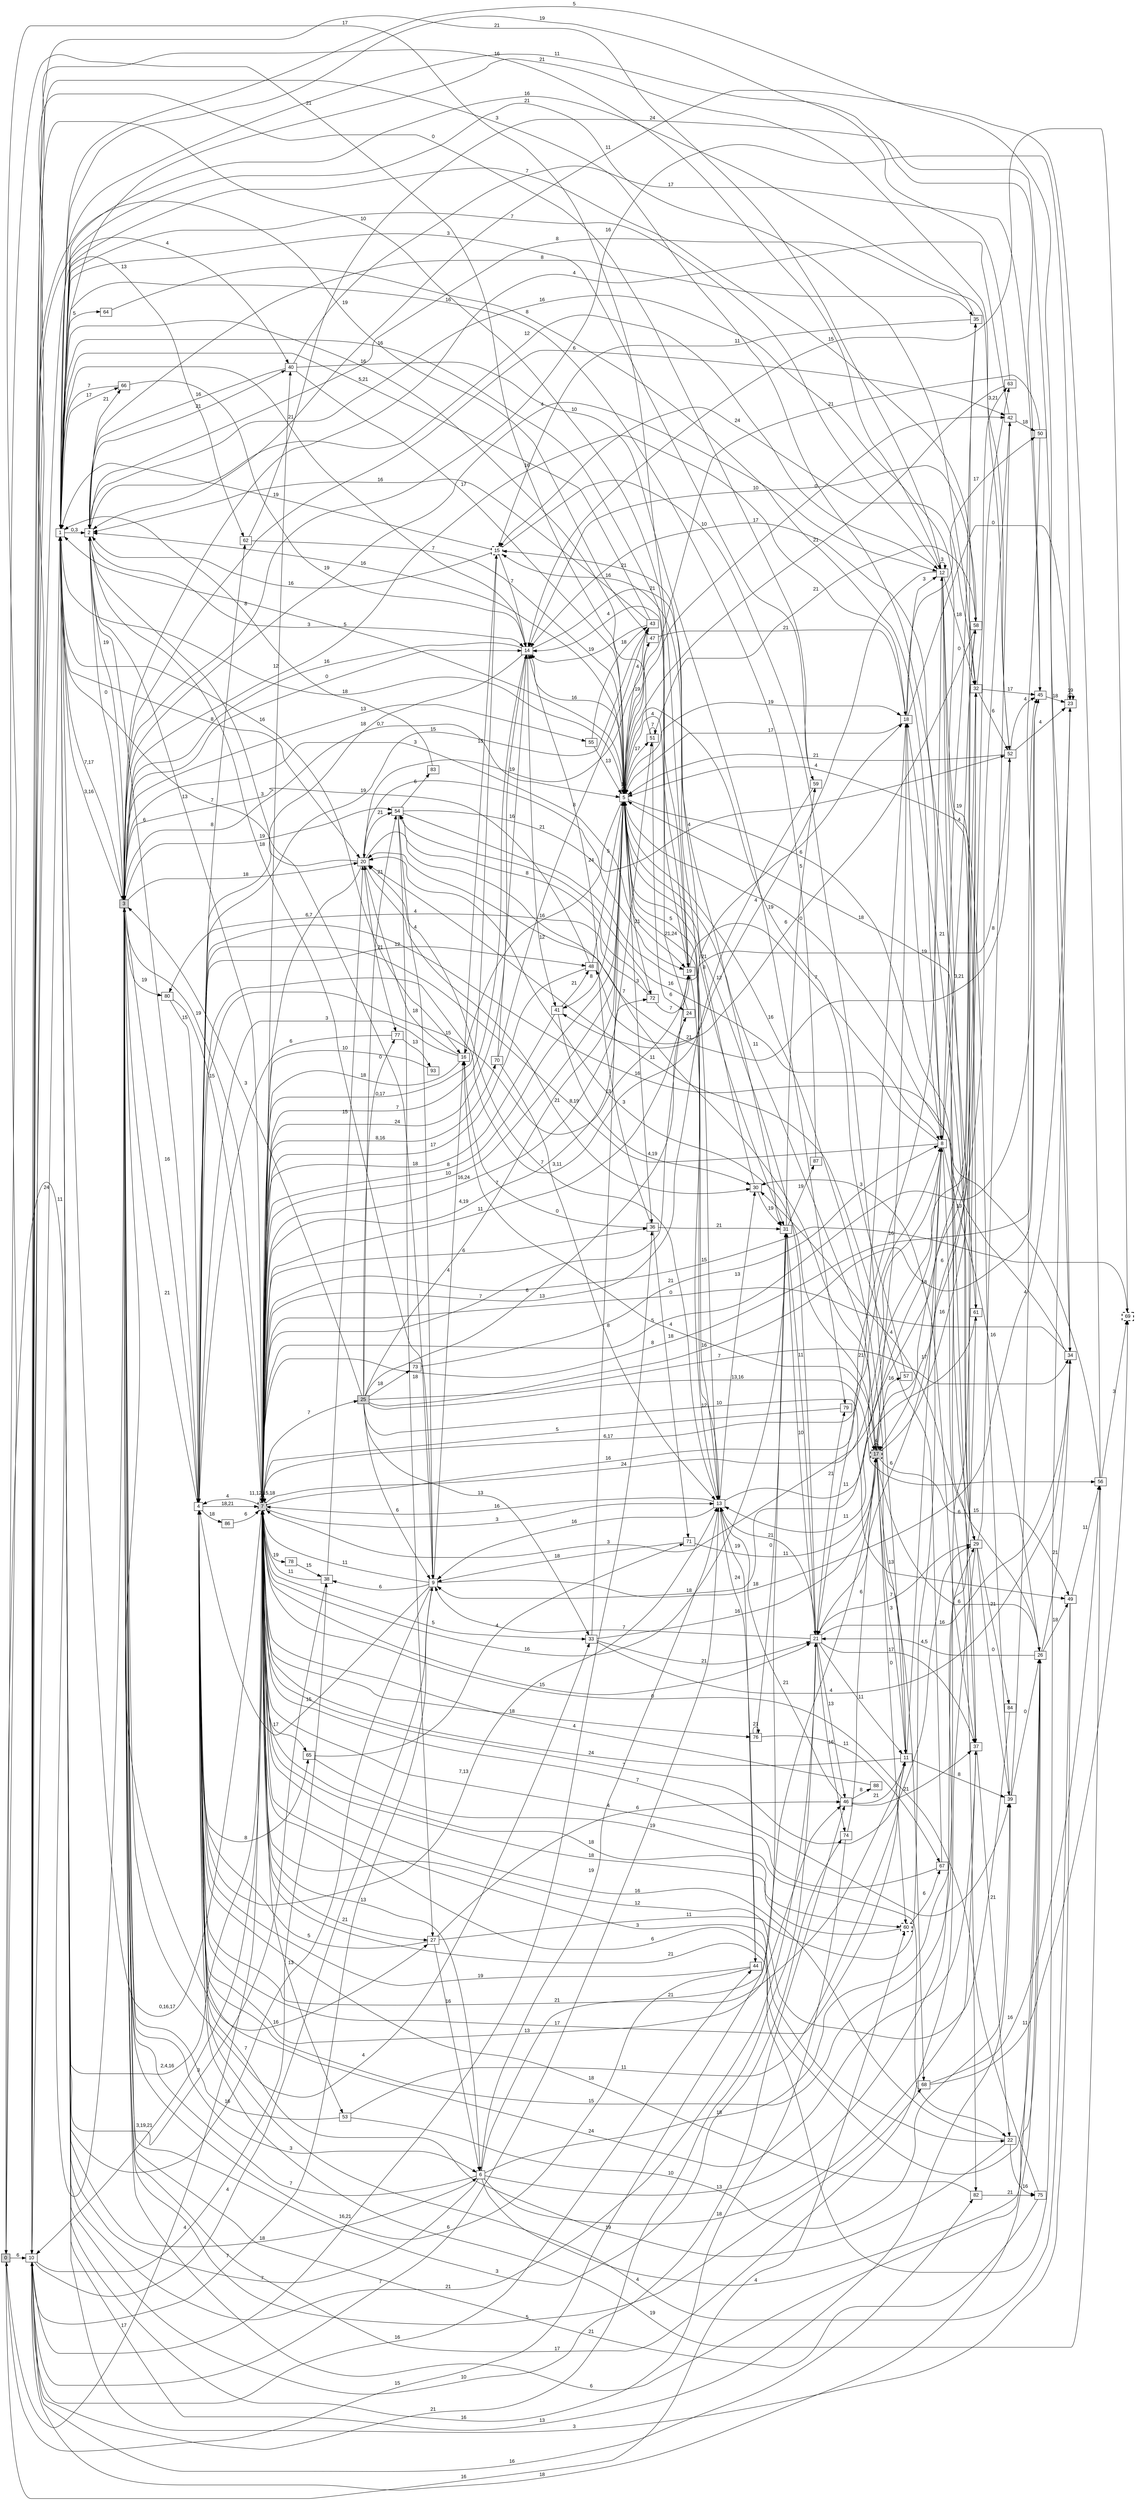 digraph "NDFA" {
  rankdir=LR
  node [shape=box width=0.1 height=0.1 fontname=Arial]
  edge [fontname=Arial]
/* Estados */
 s0 [label="0" style="filled"] /* I:1 F:0 D:0 */
 s1 [label="1" ] /* I:0 F:0 D:0 */
 s2 [label="2" ] /* I:0 F:0 D:0 */
 s3 [label="3" style="filled"] /* I:1 F:0 D:0 */
 s4 [label="4" ] /* I:0 F:0 D:0 */
 s5 [label="5" ] /* I:0 F:0 D:0 */
 s6 [label="6" ] /* I:0 F:0 D:0 */
 s7 [label="7" style="filled,bold,dashed"] /* I:1 F:1 D:0 */
 s8 [label="8" ] /* I:0 F:0 D:0 */
 s9 [label="9" ] /* I:0 F:0 D:0 */
 s10 [label="10" ] /* I:0 F:0 D:0 */
 s11 [label="11" ] /* I:0 F:0 D:0 */
 s12 [label="12" ] /* I:0 F:0 D:0 */
 s13 [label="13" ] /* I:0 F:0 D:0 */
 s14 [label="14" ] /* I:0 F:0 D:0 */
 s15 [label="15" style="bold,dashed"] /* I:0 F:1 D:0 */
 s16 [label="16" ] /* I:0 F:0 D:0 */
 s17 [label="17" style="filled,bold,dashed"] /* I:1 F:1 D:0 */
 s18 [label="18" ] /* I:0 F:0 D:0 */
 s19 [label="19" ] /* I:0 F:0 D:0 */
 s20 [label="20" ] /* I:0 F:0 D:0 */
 s21 [label="21" ] /* I:0 F:0 D:0 */
 s22 [label="22" ] /* I:0 F:0 D:0 */
 s23 [label="23" ] /* I:0 F:0 D:0 */
 s24 [label="24" ] /* I:0 F:0 D:0 */
 s25 [label="25" style="filled"] /* I:1 F:0 D:0 */
 s26 [label="26" ] /* I:0 F:0 D:0 */
 s27 [label="27" ] /* I:0 F:0 D:0 */
 s29 [label="29" ] /* I:0 F:0 D:0 */
 s30 [label="30" ] /* I:0 F:0 D:0 */
 s31 [label="31" ] /* I:0 F:0 D:0 */
 s32 [label="32" ] /* I:0 F:0 D:0 */
 s33 [label="33" ] /* I:0 F:0 D:0 */
 s34 [label="34" ] /* I:0 F:0 D:0 */
 s35 [label="35" ] /* I:0 F:0 D:0 */
 s36 [label="36" ] /* I:0 F:0 D:0 */
 s37 [label="37" ] /* I:0 F:0 D:0 */
 s38 [label="38" ] /* I:0 F:0 D:0 */
 s39 [label="39" ] /* I:0 F:0 D:0 */
 s40 [label="40" ] /* I:0 F:0 D:0 */
 s41 [label="41" ] /* I:0 F:0 D:0 */
 s42 [label="42" ] /* I:0 F:0 D:0 */
 s43 [label="43" ] /* I:0 F:0 D:0 */
 s44 [label="44" ] /* I:0 F:0 D:0 */
 s45 [label="45" ] /* I:0 F:0 D:0 */
 s46 [label="46" ] /* I:0 F:0 D:0 */
 s47 [label="47" ] /* I:0 F:0 D:0 */
 s48 [label="48" ] /* I:0 F:0 D:0 */
 s49 [label="49" ] /* I:0 F:0 D:0 */
 s50 [label="50" ] /* I:0 F:0 D:0 */
 s51 [label="51" ] /* I:0 F:0 D:0 */
 s52 [label="52" ] /* I:0 F:0 D:0 */
 s53 [label="53" ] /* I:0 F:0 D:0 */
 s54 [label="54" ] /* I:0 F:0 D:0 */
 s55 [label="55" ] /* I:0 F:0 D:0 */
 s56 [label="56" ] /* I:0 F:0 D:0 */
 s57 [label="57" ] /* I:0 F:0 D:0 */
 s58 [label="58" ] /* I:0 F:0 D:0 */
 s59 [label="59" ] /* I:0 F:0 D:0 */
 s60 [label="60" style="bold,dashed"] /* I:0 F:1 D:0 */
 s61 [label="61" ] /* I:0 F:0 D:0 */
 s62 [label="62" ] /* I:0 F:0 D:0 */
 s63 [label="63" ] /* I:0 F:0 D:0 */
 s64 [label="64" ] /* I:0 F:0 D:0 */
 s65 [label="65" ] /* I:0 F:0 D:0 */
 s66 [label="66" ] /* I:0 F:0 D:0 */
 s67 [label="67" ] /* I:0 F:0 D:0 */
 s68 [label="68" ] /* I:0 F:0 D:0 */
 s69 [label="69" style="bold,dashed"] /* I:0 F:1 D:0 */
 s70 [label="70" ] /* I:0 F:0 D:0 */
 s71 [label="71" ] /* I:0 F:0 D:0 */
 s72 [label="72" ] /* I:0 F:0 D:0 */
 s73 [label="73" ] /* I:0 F:0 D:0 */
 s74 [label="74" ] /* I:0 F:0 D:0 */
 s75 [label="75" ] /* I:0 F:0 D:0 */
 s76 [label="76" ] /* I:0 F:0 D:0 */
 s77 [label="77" ] /* I:0 F:0 D:0 */
 s78 [label="78" ] /* I:0 F:0 D:0 */
 s79 [label="79" ] /* I:0 F:0 D:0 */
 s80 [label="80" ] /* I:0 F:0 D:0 */
 s82 [label="82" ] /* I:0 F:0 D:0 */
 s83 [label="83" ] /* I:0 F:0 D:0 */
 s84 [label="84" ] /* I:0 F:0 D:0 */
 s86 [label="86" ] /* I:0 F:0 D:0 */
 s87 [label="87" ] /* I:0 F:0 D:0 */
 s88 [label="88" ] /* I:0 F:0 D:0 */
 s93 [label="93" ] /* I:0 F:0 D:0 */
/* Transiciones */
  s0 -> s10 [label="6"]
  s0 -> s19 [label="17"]
  s0 -> s31 [label="15"]
  s0 -> s60 [label="16"]
  s1 -> s2 [label="0,3"]
  s1 -> s3 [label="7,17"]
  s1 -> s5 [label="18"]
  s1 -> s6 [label="18"]
  s1 -> s7 [label="2,4,16"]
  s1 -> s16 [label="16"]
  s1 -> s19 [label="16"]
  s1 -> s20 [label="8"]
  s1 -> s21 [label="21"]
  s1 -> s32 [label="21"]
  s1 -> s46 [label="10"]
  s1 -> s52 [label="21"]
  s1 -> s59 [label="3"]
  s1 -> s64 [label="5"]
  s1 -> s66 [label="17"]
  s2 -> s3 [label="19"]
  s2 -> s4 [label="6"]
  s2 -> s7 [label="13"]
  s2 -> s9 [label="18"]
  s2 -> s12 [label="12"]
  s2 -> s14 [label="3"]
  s2 -> s35 [label="8"]
  s2 -> s40 [label="21"]
  s2 -> s52 [label="8"]
  s2 -> s66 [label="21"]
  s3 -> s0 [label="11"]
  s3 -> s1 [label="3,16"]
  s3 -> s2 [label="0"]
  s3 -> s4 [label="16"]
  s3 -> s5 [label="0,7"]
  s3 -> s6 [label="3"]
  s3 -> s7 [label="19"]
  s3 -> s12 [label="4"]
  s3 -> s14 [label="0"]
  s3 -> s19 [label="3"]
  s3 -> s20 [label="18"]
  s3 -> s23 [label="16"]
  s3 -> s26 [label="6"]
  s3 -> s27 [label="16"]
  s3 -> s33 [label="4"]
  s3 -> s42 [label="6"]
  s3 -> s54 [label="19"]
  s3 -> s55 [label="13"]
  s3 -> s68 [label="5"]
  s3 -> s74 [label="3"]
  s3 -> s80 [label="19"]
  s4 -> s3 [label="21"]
  s4 -> s7 [label="18,21"]
  s4 -> s11 [label="21"]
  s4 -> s13 [label="7,13"]
  s4 -> s18 [label="3,11"]
  s4 -> s19 [label="15"]
  s4 -> s29 [label="15"]
  s4 -> s46 [label="13"]
  s4 -> s48 [label="12"]
  s4 -> s62 [label="8"]
  s4 -> s65 [label="8"]
  s4 -> s86 [label="18"]
  s5 -> s0 [label="21"]
  s5 -> s1 [label="5"]
  s5 -> s2 [label="16"]
  s5 -> s5 [label="15"]
  s5 -> s7 [label="8"]
  s5 -> s13 [label="21,24"]
  s5 -> s14 [label="16"]
  s5 -> s16 [label="16"]
  s5 -> s17 [label="11"]
  s5 -> s18 [label="19"]
  s5 -> s29 [label="6"]
  s5 -> s31 [label="8"]
  s5 -> s36 [label="3"]
  s5 -> s41 [label="8"]
  s5 -> s42 [label="0"]
  s5 -> s43 [label="4"]
  s5 -> s47 [label="19"]
  s5 -> s51 [label="17"]
  s5 -> s72 [label="21"]
  s6 -> s1 [label="7"]
  s6 -> s3 [label="7"]
  s6 -> s13 [label="19"]
  s6 -> s17 [label="21"]
  s6 -> s26 [label="4"]
  s6 -> s32 [label="18"]
  s6 -> s37 [label="18"]
  s6 -> s61 [label="13"]
  s7 -> s0 [label="17"]
  s7 -> s1 [label="0,16,17"]
  s7 -> s4 [label="4"]
  s7 -> s5 [label="10"]
  s7 -> s6 [label="13"]
  s7 -> s7 [label="11,12,15,18"]
  s7 -> s8 [label="16"]
  s7 -> s10 [label="3,19,21"]
  s7 -> s12 [label="6,17"]
  s7 -> s13 [label="3"]
  s7 -> s14 [label="24"]
  s7 -> s21 [label="15"]
  s7 -> s22 [label="3"]
  s7 -> s25 [label="7"]
  s7 -> s27 [label="21"]
  s7 -> s29 [label="7"]
  s7 -> s32 [label="24"]
  s7 -> s33 [label="5"]
  s7 -> s36 [label="6"]
  s7 -> s39 [label="7"]
  s7 -> s40 [label="12"]
  s7 -> s51 [label="16,24"]
  s7 -> s53 [label="13"]
  s7 -> s60 [label="18"]
  s7 -> s65 [label="17"]
  s7 -> s69 [label="15"]
  s7 -> s70 [label="8,16"]
  s7 -> s72 [label="4,19"]
  s7 -> s76 [label="18"]
  s7 -> s78 [label="19"]
  s8 -> s4 [label="8,19"]
  s8 -> s7 [label="3"]
  s8 -> s9 [label="18"]
  s8 -> s26 [label="16"]
  s8 -> s35 [label="0"]
  s8 -> s54 [label="16"]
  s8 -> s58 [label="4"]
  s8 -> s82 [label="6"]
  s9 -> s1 [label="7"]
  s9 -> s2 [label="3"]
  s9 -> s4 [label="15"]
  s9 -> s7 [label="11"]
  s9 -> s10 [label="7"]
  s9 -> s16 [label="4"]
  s9 -> s23 [label="18"]
  s9 -> s38 [label="6"]
  s10 -> s1 [label="24"]
  s10 -> s8 [label="3"]
  s10 -> s9 [label="4"]
  s10 -> s12 [label="16"]
  s10 -> s19 [label="10"]
  s10 -> s21 [label="21"]
  s10 -> s26 [label="18"]
  s10 -> s36 [label="16,21"]
  s10 -> s38 [label="4"]
  s10 -> s40 [label="4"]
  s10 -> s44 [label="16"]
  s10 -> s47 [label="19"]
  s10 -> s62 [label="13"]
  s10 -> s82 [label="16"]
  s11 -> s4 [label="17"]
  s11 -> s5 [label="16"]
  s11 -> s7 [label="24"]
  s11 -> s8 [label="17"]
  s11 -> s39 [label="8"]
  s12 -> s1 [label="7"]
  s12 -> s10 [label="21"]
  s12 -> s12 [label="3"]
  s12 -> s29 [label="3,21"]
  s12 -> s32 [label="18"]
  s12 -> s37 [label="13"]
  s12 -> s41 [label="4"]
  s12 -> s61 [label="19"]
  s13 -> s5 [label="5"]
  s13 -> s7 [label="16"]
  s13 -> s9 [label="16"]
  s13 -> s10 [label="7"]
  s13 -> s15 [label="16"]
  s13 -> s20 [label="7"]
  s13 -> s30 [label="13"]
  s13 -> s44 [label="24"]
  s13 -> s58 [label="11"]
  s14 -> s1 [label="21"]
  s14 -> s3 [label="16"]
  s14 -> s4 [label="18"]
  s14 -> s7 [label="7"]
  s14 -> s31 [label="21"]
  s14 -> s41 [label="12"]
  s15 -> s1 [label="19"]
  s15 -> s2 [label="16"]
  s15 -> s7 [label="0,17"]
  s15 -> s11 [label="10"]
  s15 -> s14 [label="7"]
  s16 -> s4 [label="3"]
  s16 -> s7 [label="18"]
  s16 -> s15 [label="15"]
  s16 -> s20 [label="18"]
  s17 -> s11 [label="3"]
  s17 -> s16 [label="4"]
  s17 -> s17 [label="4"]
  s17 -> s18 [label="16"]
  s17 -> s20 [label="3"]
  s17 -> s26 [label="6"]
  s17 -> s35 [label="18"]
  s17 -> s49 [label="15"]
  s17 -> s57 [label="16"]
  s17 -> s60 [label="0"]
  s17 -> s63 [label="16"]
  s17 -> s68 [label="13"]
  s18 -> s3 [label="16"]
  s18 -> s5 [label="17"]
  s18 -> s8 [label="19"]
  s18 -> s12 [label="3"]
  s18 -> s21 [label="21"]
  s18 -> s23 [label="0"]
  s18 -> s50 [label="17"]
  s19 -> s7 [label="7"]
  s19 -> s8 [label="7"]
  s19 -> s13 [label="12"]
  s19 -> s14 [label="4"]
  s20 -> s1 [label="7"]
  s20 -> s7 [label="6,7"]
  s20 -> s17 [label="7"]
  s20 -> s30 [label="21"]
  s20 -> s52 [label="4"]
  s20 -> s54 [label="21"]
  s20 -> s77 [label="21"]
  s21 -> s5 [label="12"]
  s21 -> s9 [label="7"]
  s21 -> s11 [label="11"]
  s21 -> s13 [label="21"]
  s21 -> s29 [label="7"]
  s21 -> s31 [label="11"]
  s21 -> s34 [label="16"]
  s21 -> s37 [label="17"]
  s21 -> s46 [label="13"]
  s21 -> s74 [label="16"]
  s21 -> s79 [label="21"]
  s22 -> s4 [label="19"]
  s22 -> s7 [label="16"]
  s22 -> s75 [label="16"]
  s23 -> s7 [label="21"]
  s23 -> s23 [label="19"]
  s24 -> s5 [label="4"]
  s24 -> s7 [label="11"]
  s25 -> s3 [label="3"]
  s25 -> s5 [label="7"]
  s25 -> s9 [label="6"]
  s25 -> s24 [label="6"]
  s25 -> s33 [label="13"]
  s25 -> s34 [label="7"]
  s25 -> s45 [label="16"]
  s25 -> s49 [label="10"]
  s25 -> s54 [label="21"]
  s25 -> s56 [label="13,16"]
  s25 -> s73 [label="18"]
  s25 -> s77 [label="0"]
  s26 -> s7 [label="6"]
  s26 -> s21 [label="4,5"]
  s26 -> s30 [label="4"]
  s26 -> s34 [label="21"]
  s26 -> s49 [label="18"]
  s27 -> s4 [label="5"]
  s27 -> s6 [label="16"]
  s27 -> s8 [label="11"]
  s27 -> s46 [label="6"]
  s29 -> s2 [label="16"]
  s29 -> s3 [label="17"]
  s29 -> s18 [label="21"]
  s29 -> s39 [label="0"]
  s29 -> s42 [label="8"]
  s29 -> s84 [label="21"]
  s30 -> s15 [label="21"]
  s30 -> s31 [label="19"]
  s31 -> s7 [label="16"]
  s31 -> s21 [label="10"]
  s31 -> s59 [label="5"]
  s31 -> s87 [label="19"]
  s32 -> s15 [label="24"]
  s32 -> s21 [label="6"]
  s32 -> s45 [label="17"]
  s32 -> s52 [label="6"]
  s32 -> s63 [label="3,21"]
  s33 -> s5 [label="13"]
  s33 -> s17 [label="16"]
  s33 -> s21 [label="21"]
  s33 -> s34 [label="4"]
  s34 -> s1 [label="5"]
  s34 -> s4 [label="16"]
  s34 -> s7 [label="0"]
  s35 -> s1 [label="16"]
  s35 -> s15 [label="11"]
  s36 -> s14 [label="24"]
  s36 -> s16 [label="0"]
  s36 -> s31 [label="21"]
  s36 -> s71 [label="18"]
  s37 -> s4 [label="24"]
  s37 -> s5 [label="0"]
  s37 -> s22 [label="21"]
  s37 -> s30 [label="3"]
  s38 -> s1 [label="3"]
  s38 -> s7 [label="11"]
  s38 -> s20 [label="15"]
  s39 -> s1 [label="13"]
  s39 -> s5 [label="4"]
  s39 -> s26 [label="0"]
  s39 -> s45 [label="4"]
  s40 -> s2 [label="16"]
  s40 -> s5 [label="17"]
  s40 -> s45 [label="17"]
  s40 -> s79 [label="10"]
  s41 -> s7 [label="18"]
  s41 -> s30 [label="4,19"]
  s41 -> s48 [label="21"]
  s42 -> s3 [label="4"]
  s42 -> s17 [label="6"]
  s42 -> s50 [label="18"]
  s43 -> s1 [label="5,21"]
  s43 -> s2 [label="16"]
  s43 -> s4 [label="15"]
  s43 -> s14 [label="19"]
  s44 -> s3 [label="6"]
  s44 -> s4 [label="19"]
  s44 -> s13 [label="19"]
  s45 -> s1 [label="11"]
  s45 -> s7 [label="8"]
  s45 -> s23 [label="18"]
  s46 -> s11 [label="21"]
  s46 -> s13 [label="21"]
  s46 -> s37 [label="21"]
  s46 -> s88 [label="8"]
  s47 -> s18 [label="21"]
  s47 -> s20 [label="19"]
  s48 -> s3 [label="19"]
  s48 -> s5 [label="5"]
  s48 -> s7 [label="17"]
  s49 -> s1 [label="3"]
  s49 -> s4 [label="4"]
  s49 -> s56 [label="11"]
  s50 -> s5 [label="21"]
  s50 -> s7 [label="5"]
  s51 -> s1 [label="16"]
  s51 -> s24 [label="6"]
  s51 -> s51 [label="7"]
  s51 -> s58 [label="21"]
  s52 -> s5 [label="21"]
  s52 -> s20 [label="21"]
  s52 -> s23 [label="4"]
  s52 -> s45 [label="4"]
  s53 -> s3 [label="16"]
  s53 -> s11 [label="11"]
  s53 -> s39 [label="10"]
  s54 -> s9 [label="4"]
  s54 -> s19 [label="21"]
  s54 -> s27 [label="18"]
  s54 -> s52 [label="21"]
  s54 -> s83 [label="6"]
  s55 -> s5 [label="13"]
  s55 -> s43 [label="18"]
  s56 -> s2 [label="11"]
  s56 -> s4 [label="19"]
  s56 -> s5 [label="18"]
  s56 -> s69 [label="3"]
  s57 -> s5 [label="19"]
  s58 -> s1 [label="7"]
  s58 -> s14 [label="10"]
  s58 -> s48 [label="6"]
  s59 -> s7 [label="13"]
  s59 -> s10 [label="0"]
  s60 -> s7 [label="18"]
  s60 -> s67 [label="6"]
  s61 -> s13 [label="11"]
  s61 -> s14 [label="17"]
  s62 -> s5 [label="7"]
  s62 -> s34 [label="24"]
  s63 -> s1 [label="19"]
  s63 -> s5 [label="21"]
  s64 -> s8 [label="8"]
  s65 -> s22 [label="19"]
  s65 -> s71 [label="4"]
  s66 -> s1 [label="7"]
  s66 -> s14 [label="19"]
  s67 -> s7 [label="4"]
  s67 -> s20 [label="11"]
  s68 -> s56 [label="16"]
  s68 -> s69 [label="11"]
  s69 -> s14 [label="15"]
  s70 -> s13 [label="8"]
  s70 -> s14 [label="16"]
  s70 -> s43 [label="8"]
  s71 -> s9 [label="18"]
  s71 -> s17 [label="11"]
  s72 -> s19 [label="7"]
  s72 -> s54 [label="8"]
  s72 -> s80 [label="4"]
  s73 -> s8 [label="21"]
  s74 -> s1 [label="16"]
  s74 -> s17 [label="6"]
  s75 -> s3 [label="21"]
  s75 -> s7 [label="0"]
  s76 -> s31 [label="0"]
  s76 -> s67 [label="11"]
  s76 -> s76 [label="21"]
  s77 -> s4 [label="6"]
  s77 -> s93 [label="13"]
  s78 -> s38 [label="15"]
  s79 -> s7 [label="5"]
  s80 -> s4 [label="15"]
  s80 -> s7 [label="15"]
  s82 -> s4 [label="18"]
  s82 -> s75 [label="21"]
  s83 -> s1 [label="8"]
  s84 -> s7 [label="12"]
  s86 -> s7 [label="6"]
  s87 -> s1 [label="16"]
  s88 -> s7 [label="4"]
  s93 -> s7 [label="10"]
}
